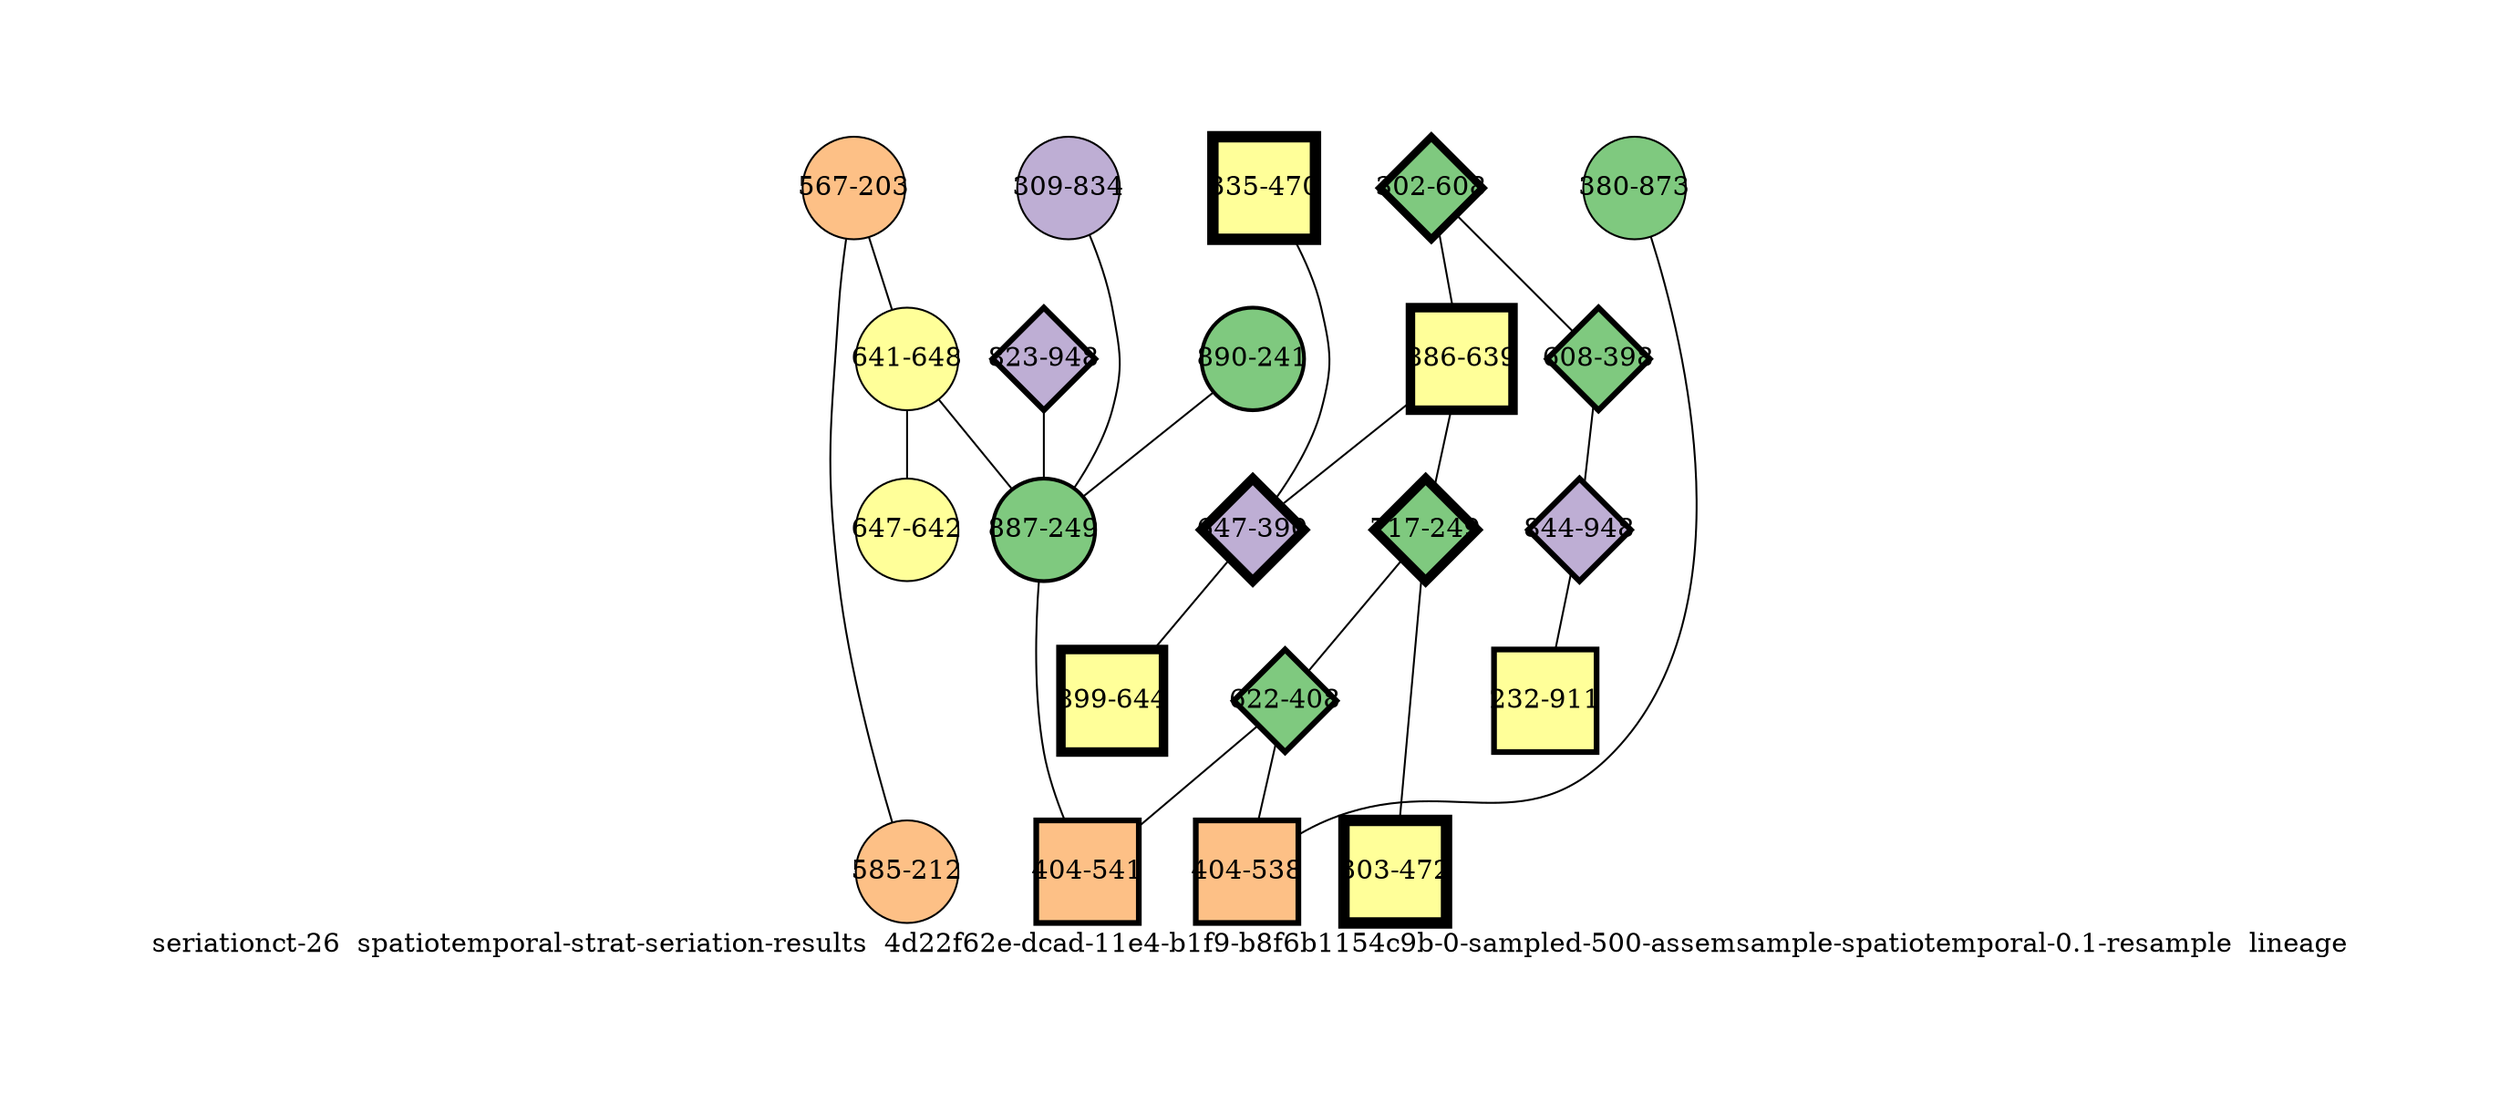 strict graph "seriationct-26  spatiotemporal-strat-seriation-results  4d22f62e-dcad-11e4-b1f9-b8f6b1154c9b-0-sampled-500-assemsample-spatiotemporal-0.1-resample  lineage" {
labelloc=b;
ratio=auto;
pad="1.0";
label="seriationct-26  spatiotemporal-strat-seriation-results  4d22f62e-dcad-11e4-b1f9-b8f6b1154c9b-0-sampled-500-assemsample-spatiotemporal-0.1-resample  lineage";
node [width="0.75", style=filled, fixedsize=true, height="0.75", shape=circle, label=""];
0 [xCoordinate="241.0", appears_in_slice=2, yCoordinate="890.0", colorscheme=accent6, lineage_id=0, short_label="890-241", label="890-241", shape=circle, cluster_id=0, fillcolor=1, size="500.0", id=0, penwidth="2.0"];
1 [xCoordinate="470.0", appears_in_slice=6, yCoordinate="335.0", colorscheme=accent6, lineage_id=1, short_label="335-470", label="335-470", shape=square, cluster_id=3, fillcolor=4, size="500.0", id=1, penwidth="6.0"];
2 [xCoordinate="834.0", appears_in_slice=1, yCoordinate="309.0", colorscheme=accent6, lineage_id=0, short_label="309-834", label="309-834", shape=circle, cluster_id=1, fillcolor=2, size="500.0", id=2, penwidth="1.0"];
3 [xCoordinate="608.0", appears_in_slice=4, yCoordinate="302.0", colorscheme=accent6, lineage_id=2, short_label="302-608", label="302-608", shape=diamond, cluster_id=0, fillcolor=1, size="500.0", id=3, penwidth="4.0"];
4 [xCoordinate="873.0", appears_in_slice=1, yCoordinate="380.0", colorscheme=accent6, lineage_id=0, short_label="380-873", label="380-873", shape=circle, cluster_id=0, fillcolor=1, size="500.0", id=4, penwidth="1.0"];
5 [xCoordinate="398.0", appears_in_slice=3, yCoordinate="608.0", colorscheme=accent6, lineage_id=2, short_label="608-398", label="608-398", shape=diamond, cluster_id=0, fillcolor=1, size="500.0", id=5, penwidth="3.0"];
6 [xCoordinate="639.0", appears_in_slice=5, yCoordinate="886.0", colorscheme=accent6, lineage_id=1, short_label="886-639", label="886-639", shape=square, cluster_id=3, fillcolor=4, size="500.0", id=6, penwidth="5.0"];
7 [xCoordinate="203.0", appears_in_slice=1, yCoordinate="567.0", colorscheme=accent6, lineage_id=0, short_label="567-203", label="567-203", shape=circle, cluster_id=2, fillcolor=3, size="500.0", id=7, penwidth="1.0"];
8 [xCoordinate="948.0", appears_in_slice=3, yCoordinate="823.0", colorscheme=accent6, lineage_id=2, short_label="823-948", label="823-948", shape=diamond, cluster_id=1, fillcolor=2, size="500.0", id=8, penwidth="3.0"];
9 [xCoordinate="390.0", appears_in_slice=5, yCoordinate="647.0", colorscheme=accent6, lineage_id=2, short_label="647-390", label="647-390", shape=diamond, cluster_id=1, fillcolor=2, size="500.0", id=9, penwidth="5.0"];
10 [xCoordinate="648.0", appears_in_slice=1, yCoordinate="641.0", colorscheme=accent6, lineage_id=0, short_label="641-648", label="641-648", shape=circle, cluster_id=3, fillcolor=4, size="500.0", id=10, penwidth="1.0"];
11 [xCoordinate="249.0", appears_in_slice=5, yCoordinate="717.0", colorscheme=accent6, lineage_id=2, short_label="717-249", label="717-249", shape=diamond, cluster_id=0, fillcolor=1, size="500.0", id=11, penwidth="5.0"];
12 [xCoordinate="249.0", appears_in_slice=2, yCoordinate="887.0", colorscheme=accent6, lineage_id=0, short_label="887-249", label="887-249", shape=circle, cluster_id=0, fillcolor=1, size="500.0", id=12, penwidth="2.0"];
13 [xCoordinate="408.0", appears_in_slice=3, yCoordinate="622.0", colorscheme=accent6, lineage_id=2, short_label="622-408", label="622-408", shape=diamond, cluster_id=0, fillcolor=1, size="500.0", id=13, penwidth="3.0"];
14 [xCoordinate="212.0", appears_in_slice=1, yCoordinate="585.0", colorscheme=accent6, lineage_id=0, short_label="585-212", label="585-212", shape=circle, cluster_id=2, fillcolor=3, size="500.0", id=14, penwidth="1.0"];
15 [xCoordinate="538.0", appears_in_slice=3, yCoordinate="404.0", colorscheme=accent6, lineage_id=1, short_label="404-538", label="404-538", shape=square, cluster_id=2, fillcolor=3, size="500.0", id=15, penwidth="3.0"];
16 [xCoordinate="472.0", appears_in_slice=6, yCoordinate="303.0", colorscheme=accent6, lineage_id=1, short_label="303-472", label="303-472", shape=square, cluster_id=3, fillcolor=4, size="500.0", id=16, penwidth="6.0"];
17 [xCoordinate="948.0", appears_in_slice=3, yCoordinate="844.0", colorscheme=accent6, lineage_id=2, short_label="844-948", label="844-948", shape=diamond, cluster_id=1, fillcolor=2, size="500.0", id=17, penwidth="3.0"];
18 [xCoordinate="541.0", appears_in_slice=3, yCoordinate="404.0", colorscheme=accent6, lineage_id=1, short_label="404-541", label="404-541", shape=square, cluster_id=2, fillcolor=3, size="500.0", id=18, penwidth="3.0"];
19 [xCoordinate="911.0", appears_in_slice=3, yCoordinate="232.0", colorscheme=accent6, lineage_id=1, short_label="232-911", label="232-911", shape=square, cluster_id=3, fillcolor=4, size="500.0", id=19, penwidth="3.0"];
20 [xCoordinate="644.0", appears_in_slice=5, yCoordinate="899.0", colorscheme=accent6, lineage_id=1, short_label="899-644", label="899-644", shape=square, cluster_id=3, fillcolor=4, size="500.0", id=20, penwidth="5.0"];
21 [xCoordinate="642.0", appears_in_slice=1, yCoordinate="647.0", colorscheme=accent6, lineage_id=0, short_label="647-642", label="647-642", shape=circle, cluster_id=3, fillcolor=4, size="500.0", id=21, penwidth="1.0"];
0 -- 12  [inverseweight="1.86279501674", weight="0.536827719105"];
1 -- 9  [inverseweight="2.12119731768", weight="0.47143186146"];
2 -- 12  [inverseweight="1.88581254142", weight="0.530275400146"];
3 -- 5  [inverseweight="4.24186025663", weight="0.235745625622"];
3 -- 6  [inverseweight="1.57477385903", weight="0.635011810914"];
4 -- 15  [inverseweight="1.80171114091", weight="0.555027927225"];
5 -- 17  [inverseweight="21.9264504827", weight="0.045607017004"];
6 -- 11  [inverseweight="10.2879787301", weight="0.0972008230418"];
6 -- 9  [inverseweight="1.61767406693", weight="0.61817149724"];
7 -- 10  [inverseweight="1.58924879914", weight="0.629228098546"];
7 -- 14  [inverseweight="56.6138517072", weight="0.0176635217327"];
8 -- 12  [inverseweight="1.80154740109", weight="0.555078372845"];
9 -- 20  [inverseweight="19.4037631427", weight="0.0515363949069"];
10 -- 12  [inverseweight="1.68949774508", weight="0.591891882019"];
10 -- 21  [inverseweight="12.7329143425", weight="0.0785366156643"];
11 -- 16  [inverseweight="1.09156256415", weight="0.916117896343"];
11 -- 13  [inverseweight="3.20539164393", weight="0.311974357921"];
12 -- 18  [inverseweight="2.02740099779", weight="0.49324233395"];
13 -- 18  [inverseweight="20.6196524711", weight="0.0484974226119"];
13 -- 15  [inverseweight="16.3604997751", weight="0.0611228271597"];
17 -- 19  [inverseweight="19.9840191744", weight="0.0500399840128"];
}
